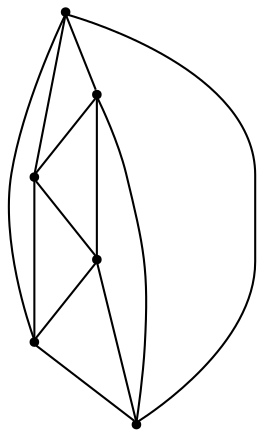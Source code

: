 graph {
  node [shape=point,comment="{\"directed\":false,\"doi\":\"10.1007/978-3-540-77537-9_30\",\"figure\":\"2 (4)\"}"]

  v0 [pos="1662.6989455230475,1427.9763196694728"]
  v1 [pos="1586.0566271878026,1552.3150353788121"]
  v2 [pos="1585.9704144973164,1303.6092377325497"]
  v3 [pos="1431.4111661452655,1555.1465700245863"]
  v4 [pos="1431.4111661452655,1306.3964633980177"]
  v5 [pos="1355.902592409119,1427.9863262908623"]

  v5 -- v2 [id="-2",pos="1355.902592409119,1427.9863262908623 1585.9704144973164,1303.6092377325497 1585.9704144973164,1303.6092377325497 1585.9704144973164,1303.6092377325497"]
  v3 -- v0 [id="-3",pos="1431.4111661452655,1555.1465700245863 1662.6989455230475,1427.9763196694728 1662.6989455230475,1427.9763196694728 1662.6989455230475,1427.9763196694728"]
  v3 -- v4 [id="-4",pos="1431.4111661452655,1555.1465700245863 1431.4111661452655,1306.3964633980177 1431.4111661452655,1306.3964633980177 1431.4111661452655,1306.3964633980177"]
  v4 -- v0 [id="-5",pos="1431.4111661452655,1306.3964633980177 1662.6989455230475,1427.9763196694728 1662.6989455230475,1427.9763196694728 1662.6989455230475,1427.9763196694728"]
  v2 -- v1 [id="-6",pos="1585.9704144973164,1303.6092377325497 1586.0566271878026,1552.3150353788121 1586.0566271878026,1552.3150353788121 1586.0566271878026,1552.3150353788121"]
  v1 -- v5 [id="-7",pos="1586.0566271878026,1552.3150353788121 1355.902592409119,1427.9863262908623 1355.902592409119,1427.9863262908623 1355.902592409119,1427.9863262908623"]
  v5 -- v4 [id="-8",pos="1355.902592409119,1427.9863262908623 1355.9025499920513,1372.7134386158948 1381.4670623069585,1331.259822282887 1431.4111661452655,1306.3964633980177"]
  v3 -- v5 [id="-9",pos="1431.4111661452655,1555.1465700245863 1381.4670623069585,1524.7089718134712 1355.9025499920513,1483.2551010748348 1355.902592409119,1427.9863262908623"]
  v4 -- v2 [id="-10",pos="1431.4111661452655,1306.3964633980177 1483.7337646484375,1275.9870194097957 1534.8672430703805,1275.9870194097957 1585.9704144973164,1303.6092377325497"]
  v0 -- v1 [id="-13",pos="1662.6989455230475,1427.9763196694728 1662.6984577267667,1483.2551010748348 1637.1339454118595,1524.7089718134712 1586.0566271878026,1552.3150353788121"]
  v1 -- v3 [id="-15",pos="1586.0566271878026,1552.3150353788121 1534.8672430703805,1579.9819018893766 1483.7337646484375,1579.9819018893766 1431.4111661452655,1555.1465700245863"]
  v2 -- v0 [id="-16",pos="1585.9704144973164,1303.6092377325497 1637.1339454118595,1331.259822282887 1662.6984577267667,1372.7134386158948 1662.6989455230475,1427.9763196694728"]
}